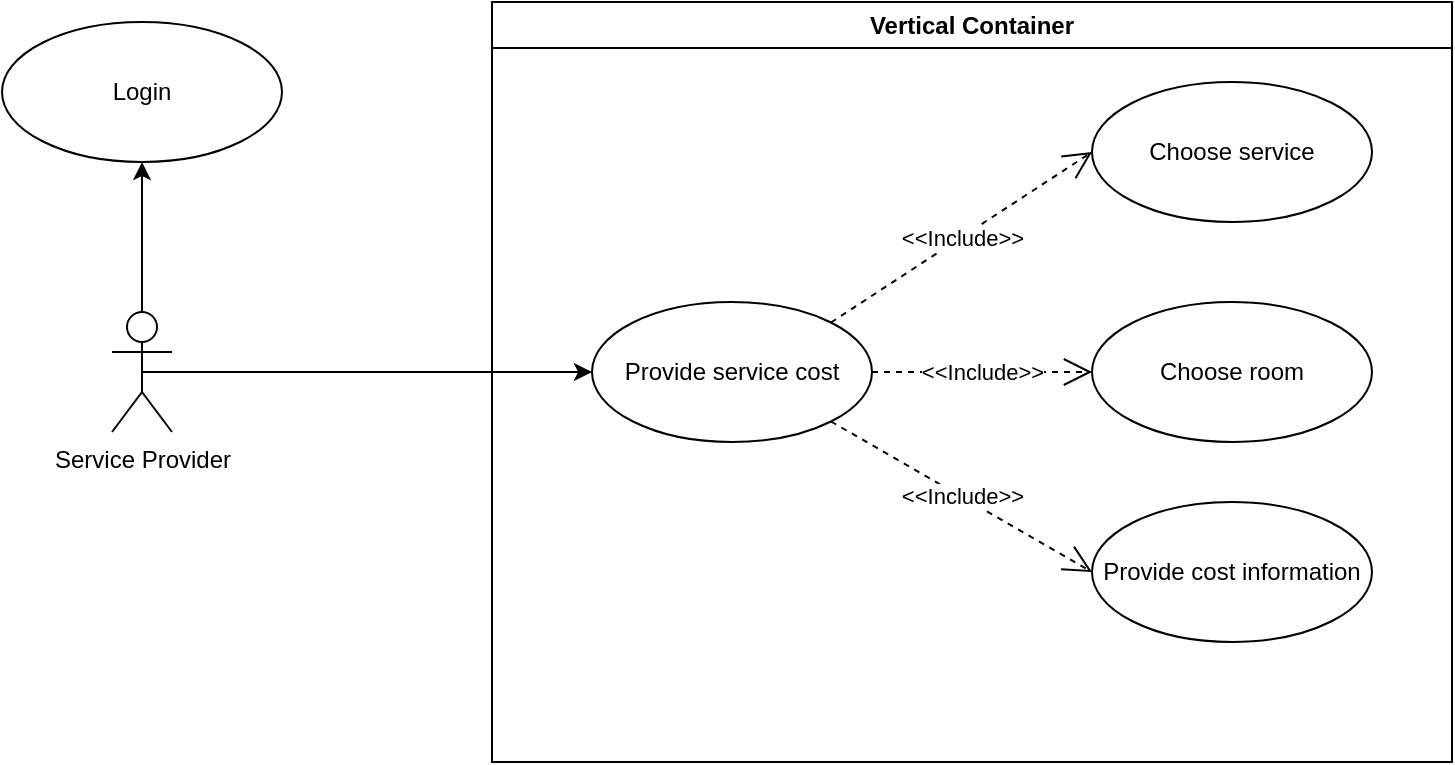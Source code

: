 <mxfile version="26.2.13">
  <diagram name="Page-1" id="runFBSX1r5VZaRPLSe7-">
    <mxGraphModel dx="990" dy="562" grid="1" gridSize="10" guides="1" tooltips="1" connect="1" arrows="1" fold="1" page="1" pageScale="1" pageWidth="850" pageHeight="1100" math="0" shadow="0">
      <root>
        <mxCell id="0" />
        <mxCell id="1" parent="0" />
        <mxCell id="0tq_MUMIocgndL_GW9QJ-1" value="Service Provider" style="shape=umlActor;verticalLabelPosition=bottom;verticalAlign=top;html=1;outlineConnect=0;" vertex="1" parent="1">
          <mxGeometry x="160" y="305" width="30" height="60" as="geometry" />
        </mxCell>
        <mxCell id="0tq_MUMIocgndL_GW9QJ-2" value="Login" style="ellipse;whiteSpace=wrap;html=1;" vertex="1" parent="1">
          <mxGeometry x="105" y="160" width="140" height="70" as="geometry" />
        </mxCell>
        <mxCell id="0tq_MUMIocgndL_GW9QJ-3" value="Provide service cost" style="ellipse;whiteSpace=wrap;html=1;" vertex="1" parent="1">
          <mxGeometry x="400" y="300" width="140" height="70" as="geometry" />
        </mxCell>
        <mxCell id="0tq_MUMIocgndL_GW9QJ-8" value="Vertical Container" style="swimlane;whiteSpace=wrap;html=1;" vertex="1" parent="1">
          <mxGeometry x="350" y="150" width="480" height="380" as="geometry" />
        </mxCell>
        <mxCell id="0tq_MUMIocgndL_GW9QJ-5" value="Choose room" style="ellipse;whiteSpace=wrap;html=1;" vertex="1" parent="0tq_MUMIocgndL_GW9QJ-8">
          <mxGeometry x="300" y="150" width="140" height="70" as="geometry" />
        </mxCell>
        <mxCell id="0tq_MUMIocgndL_GW9QJ-4" value="Choose service" style="ellipse;whiteSpace=wrap;html=1;" vertex="1" parent="0tq_MUMIocgndL_GW9QJ-8">
          <mxGeometry x="300" y="40" width="140" height="70" as="geometry" />
        </mxCell>
        <mxCell id="0tq_MUMIocgndL_GW9QJ-7" value="Provide cost information" style="ellipse;whiteSpace=wrap;html=1;" vertex="1" parent="0tq_MUMIocgndL_GW9QJ-8">
          <mxGeometry x="300" y="250" width="140" height="70" as="geometry" />
        </mxCell>
        <mxCell id="0tq_MUMIocgndL_GW9QJ-9" value="" style="endArrow=classic;html=1;rounded=0;exitX=0.5;exitY=0.5;exitDx=0;exitDy=0;exitPerimeter=0;entryX=0;entryY=0.5;entryDx=0;entryDy=0;" edge="1" parent="1" source="0tq_MUMIocgndL_GW9QJ-1" target="0tq_MUMIocgndL_GW9QJ-3">
          <mxGeometry width="50" height="50" relative="1" as="geometry">
            <mxPoint x="250" y="350" as="sourcePoint" />
            <mxPoint x="300" y="300" as="targetPoint" />
          </mxGeometry>
        </mxCell>
        <mxCell id="0tq_MUMIocgndL_GW9QJ-10" value="" style="endArrow=classic;html=1;rounded=0;exitX=0.5;exitY=0;exitDx=0;exitDy=0;exitPerimeter=0;entryX=0.5;entryY=1;entryDx=0;entryDy=0;" edge="1" parent="1" source="0tq_MUMIocgndL_GW9QJ-1" target="0tq_MUMIocgndL_GW9QJ-2">
          <mxGeometry width="50" height="50" relative="1" as="geometry">
            <mxPoint x="240" y="300" as="sourcePoint" />
            <mxPoint x="290" y="250" as="targetPoint" />
          </mxGeometry>
        </mxCell>
        <mxCell id="0tq_MUMIocgndL_GW9QJ-14" value="&amp;lt;&amp;lt;Include&amp;gt;&amp;gt;" style="endArrow=open;endSize=12;dashed=1;html=1;rounded=0;entryX=0;entryY=0.5;entryDx=0;entryDy=0;exitX=1;exitY=0;exitDx=0;exitDy=0;" edge="1" parent="1" source="0tq_MUMIocgndL_GW9QJ-3" target="0tq_MUMIocgndL_GW9QJ-4">
          <mxGeometry width="160" relative="1" as="geometry">
            <mxPoint x="550" y="290" as="sourcePoint" />
            <mxPoint x="710" y="290" as="targetPoint" />
          </mxGeometry>
        </mxCell>
        <mxCell id="0tq_MUMIocgndL_GW9QJ-15" value="&amp;lt;&amp;lt;Include&amp;gt;&amp;gt;" style="endArrow=open;endSize=12;dashed=1;html=1;rounded=0;entryX=0;entryY=0.5;entryDx=0;entryDy=0;exitX=1;exitY=0.5;exitDx=0;exitDy=0;" edge="1" parent="1" source="0tq_MUMIocgndL_GW9QJ-3" target="0tq_MUMIocgndL_GW9QJ-5">
          <mxGeometry width="160" relative="1" as="geometry">
            <mxPoint x="529" y="320" as="sourcePoint" />
            <mxPoint x="620" y="235" as="targetPoint" />
          </mxGeometry>
        </mxCell>
        <mxCell id="0tq_MUMIocgndL_GW9QJ-16" value="&amp;lt;&amp;lt;Include&amp;gt;&amp;gt;" style="endArrow=open;endSize=12;dashed=1;html=1;rounded=0;entryX=0;entryY=0.5;entryDx=0;entryDy=0;exitX=1;exitY=1;exitDx=0;exitDy=0;" edge="1" parent="1" source="0tq_MUMIocgndL_GW9QJ-3" target="0tq_MUMIocgndL_GW9QJ-7">
          <mxGeometry width="160" relative="1" as="geometry">
            <mxPoint x="550" y="345" as="sourcePoint" />
            <mxPoint x="620" y="345" as="targetPoint" />
          </mxGeometry>
        </mxCell>
      </root>
    </mxGraphModel>
  </diagram>
</mxfile>
